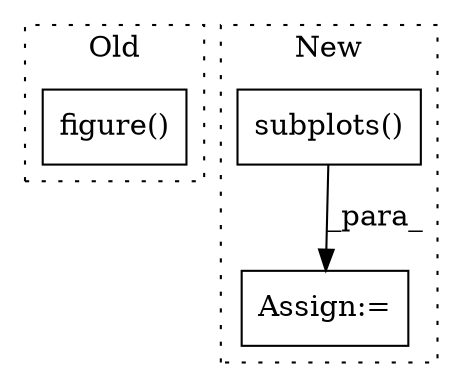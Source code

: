 digraph G {
subgraph cluster0 {
1 [label="figure()" a="75" s="3309" l="12" shape="box"];
label = "Old";
style="dotted";
}
subgraph cluster1 {
2 [label="subplots()" a="75" s="3295,3312" l="13,17" shape="box"];
3 [label="Assign:=" a="68" s="3288" l="7" shape="box"];
label = "New";
style="dotted";
}
2 -> 3 [label="_para_"];
}